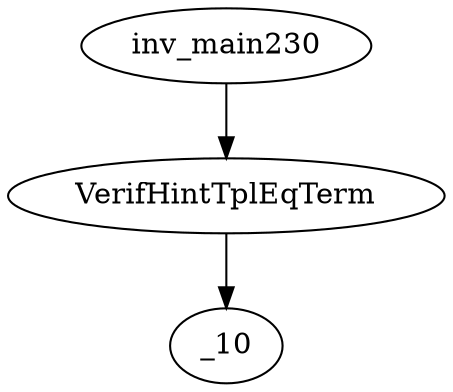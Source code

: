 digraph dag {
0 [label="inv_main230"];
1 [label="VerifHintTplEqTerm"];
2 [label="_10"];
0->1
1 -> 2
}
